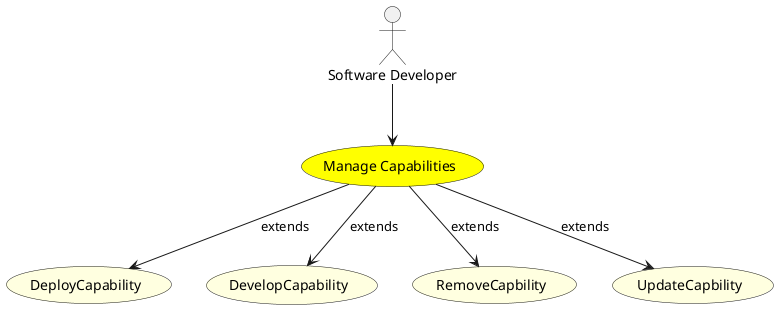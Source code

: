 @startuml


usecase "Manage Capabilities" as ManageCapabilities #yellow

Actor "Software Developer" as SoftwareDeveloper

SoftwareDeveloper --> ManageCapabilities







usecase "DeployCapability" as DeployCapability #lightyellow

ManageCapabilities --> DeployCapability : extends

usecase "DevelopCapability" as DevelopCapability #lightyellow

ManageCapabilities --> DevelopCapability : extends

usecase "RemoveCapbility" as RemoveCapbility #lightyellow

ManageCapabilities --> RemoveCapbility : extends

usecase "UpdateCapbility" as UpdateCapbility #lightyellow

ManageCapabilities --> UpdateCapbility : extends





@enduml
